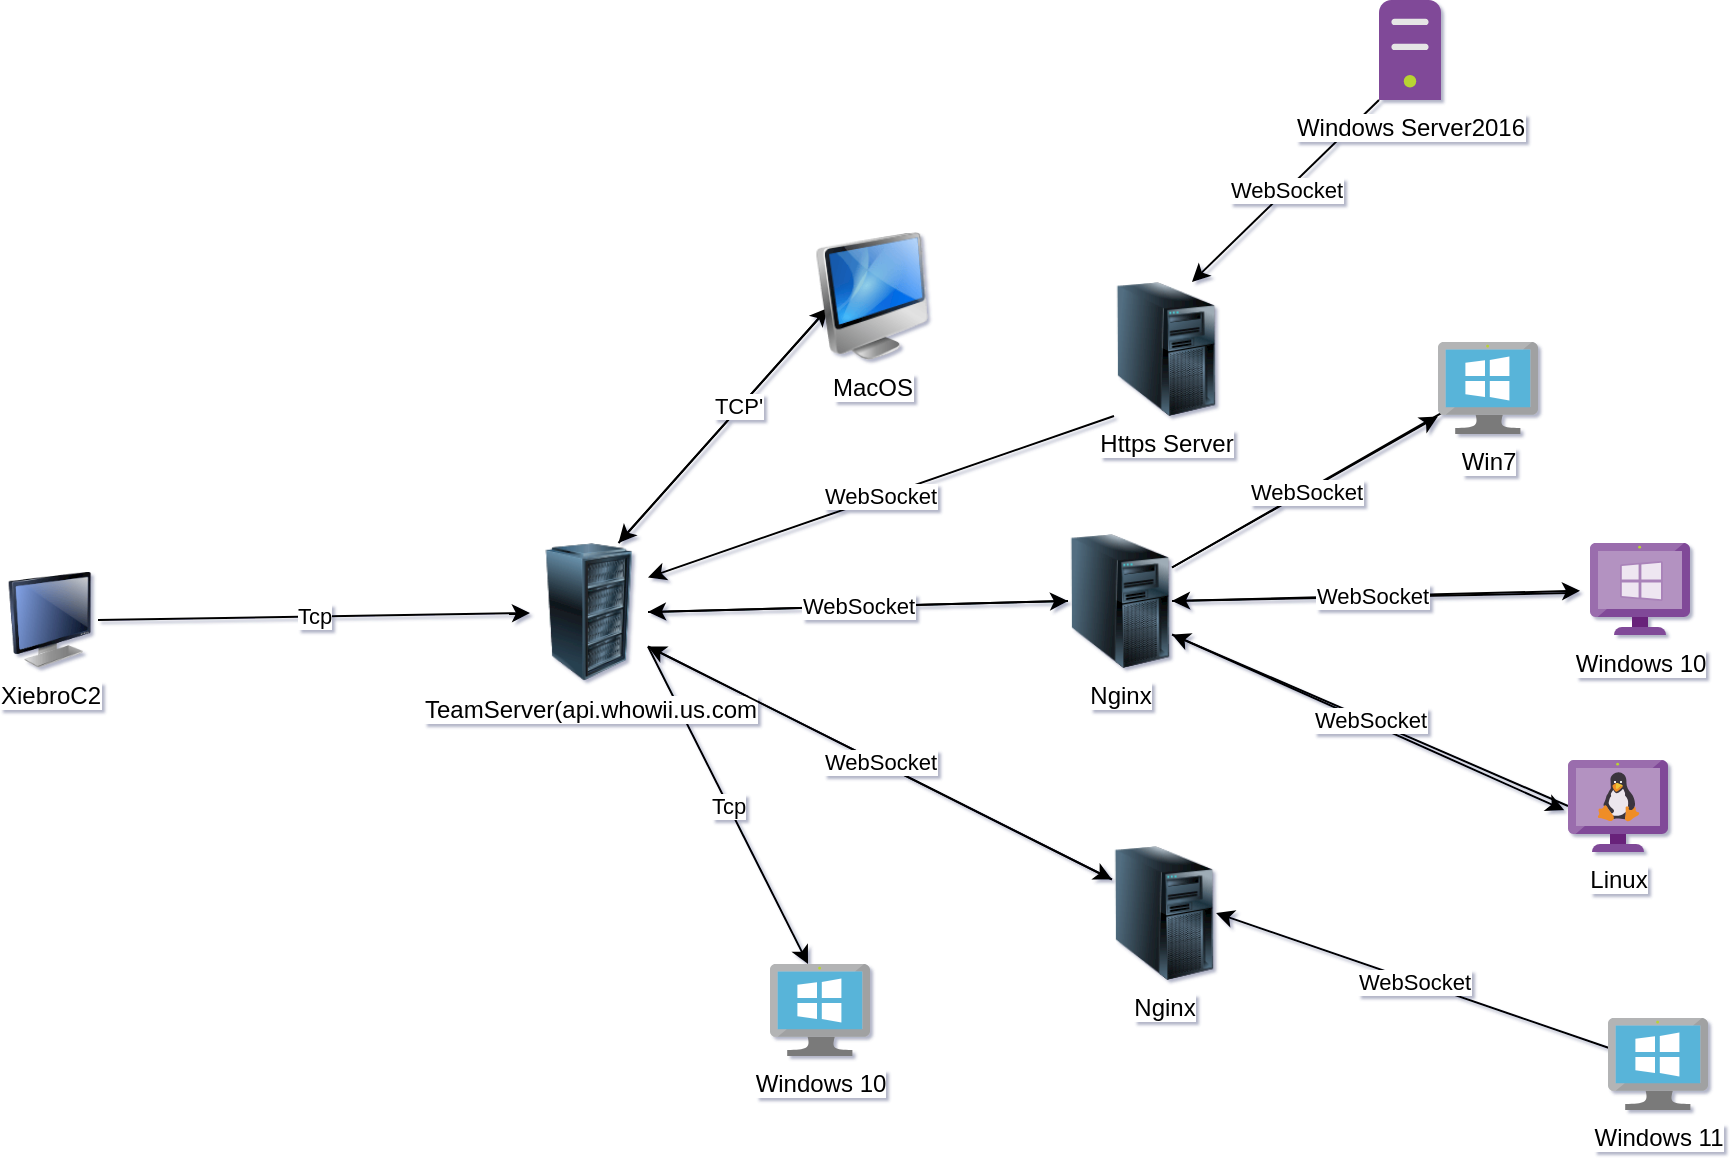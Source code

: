 <mxfile>
    <diagram id="eHtKVLYI_KQlInBDWnDv" name="第 1 页">
        <mxGraphModel dx="1584" dy="1227" grid="0" gridSize="10" guides="0" tooltips="1" connect="0" arrows="0" fold="1" page="0" pageScale="1" pageWidth="827" pageHeight="1169" background="none" math="0" shadow="1">
            <root>
                <mxCell id="0"/>
                <mxCell id="1" parent="0"/>
                <mxCell id="17" value="" style="edgeStyle=none;html=1;exitX=0;exitY=0.5;exitDx=0;exitDy=0;entryX=1;entryY=0.5;entryDx=0;entryDy=0;align=center;" parent="1" source="4" target="7" edge="1">
                    <mxGeometry relative="1" as="geometry"/>
                </mxCell>
                <mxCell id="65" style="edgeStyle=none;html=1;exitX=1;exitY=0.5;exitDx=0;exitDy=0;align=center;" parent="1" source="4" edge="1">
                    <mxGeometry relative="1" as="geometry">
                        <mxPoint x="684.032" y="187.365" as="targetPoint"/>
                    </mxGeometry>
                </mxCell>
                <mxCell id="66" style="edgeStyle=none;html=1;exitX=1;exitY=0.25;exitDx=0;exitDy=0;entryX=0.025;entryY=0.475;entryDx=0;entryDy=0;entryPerimeter=0;align=center;" parent="1" source="4" edge="1">
                    <mxGeometry relative="1" as="geometry">
                        <mxPoint x="640.25" y="83.85" as="targetPoint"/>
                    </mxGeometry>
                </mxCell>
                <mxCell id="67" style="edgeStyle=none;html=1;exitX=1;exitY=0.75;exitDx=0;exitDy=0;entryX=-0.037;entryY=0.545;entryDx=0;entryDy=0;entryPerimeter=0;align=center;" parent="1" source="4" target="58" edge="1">
                    <mxGeometry relative="1" as="geometry"/>
                </mxCell>
                <mxCell id="70" value="WebSocket" style="edgeStyle=none;html=1;exitX=1;exitY=0.25;exitDx=0;exitDy=0;align=center;" parent="1" source="4" target="69" edge="1">
                    <mxGeometry relative="1" as="geometry"/>
                </mxCell>
                <mxCell id="4" value="Nginx" style="image;html=1;image=img/lib/clip_art/computers/Server_Tower_128x128.png;align=center;" parent="1" vertex="1">
                    <mxGeometry x="428" y="159" width="52" height="67" as="geometry"/>
                </mxCell>
                <mxCell id="9" value="Tcp" style="edgeStyle=none;html=1;exitX=1;exitY=0.5;exitDx=0;exitDy=0;align=center;" parent="1" source="5" target="7" edge="1">
                    <mxGeometry relative="1" as="geometry"/>
                </mxCell>
                <mxCell id="5" value="XiebroC2" style="image;html=1;image=img/lib/clip_art/computers/Monitor_128x128.png;align=center;" parent="1" vertex="1">
                    <mxGeometry x="-105" y="178" width="48" height="48" as="geometry"/>
                </mxCell>
                <mxCell id="39" value="WebSocket" style="edgeStyle=none;html=1;exitX=1;exitY=0.5;exitDx=0;exitDy=0;entryX=0;entryY=0.5;entryDx=0;entryDy=0;align=center;" parent="1" source="7" target="4" edge="1">
                    <mxGeometry relative="1" as="geometry"/>
                </mxCell>
                <mxCell id="40" style="edgeStyle=none;html=1;exitX=0.75;exitY=0;exitDx=0;exitDy=0;entryX=0;entryY=1;entryDx=0;entryDy=0;align=center;" parent="1" source="7" edge="1">
                    <mxGeometry relative="1" as="geometry">
                        <mxPoint x="308" y="46" as="targetPoint"/>
                    </mxGeometry>
                </mxCell>
                <mxCell id="41" value="Tcp" style="edgeStyle=none;html=1;exitX=1;exitY=0.75;exitDx=0;exitDy=0;entryX=0;entryY=0;entryDx=0;entryDy=0;align=center;" parent="1" source="7" edge="1">
                    <mxGeometry relative="1" as="geometry">
                        <mxPoint x="298" y="374" as="targetPoint"/>
                    </mxGeometry>
                </mxCell>
                <mxCell id="47" style="edgeStyle=none;html=1;exitX=1;exitY=0.75;exitDx=0;exitDy=0;entryX=0;entryY=0.25;entryDx=0;entryDy=0;align=center;" parent="1" source="7" target="43" edge="1">
                    <mxGeometry relative="1" as="geometry"/>
                </mxCell>
                <mxCell id="7" value="TeamServer(api.whowii.us.com" style="image;html=1;image=img/lib/clip_art/computers/Server_Rack_128x128.png;align=center;" parent="1" vertex="1">
                    <mxGeometry x="159" y="163.5" width="59" height="69" as="geometry"/>
                </mxCell>
                <mxCell id="13" style="edgeStyle=none;html=1;exitX=0;exitY=1;exitDx=0;exitDy=0;entryX=0.75;entryY=0;entryDx=0;entryDy=0;align=center;" parent="1" target="7" edge="1">
                    <mxGeometry relative="1" as="geometry">
                        <mxPoint x="308" y="46" as="sourcePoint"/>
                    </mxGeometry>
                </mxCell>
                <mxCell id="22" value="TCP'" style="edgeLabel;html=1;align=center;verticalAlign=middle;resizable=0;points=[];" parent="13" vertex="1" connectable="0">
                    <mxGeometry x="-0.154" y="-1" relative="1" as="geometry">
                        <mxPoint as="offset"/>
                    </mxGeometry>
                </mxCell>
                <mxCell id="14" value="WebSocket" style="edgeStyle=none;html=1;exitX=0;exitY=0.5;exitDx=0;exitDy=0;entryX=1;entryY=0.5;entryDx=0;entryDy=0;align=center;" parent="1" target="4" edge="1">
                    <mxGeometry relative="1" as="geometry">
                        <mxPoint x="679" y="188.5" as="sourcePoint"/>
                    </mxGeometry>
                </mxCell>
                <mxCell id="53" value="WebSocket" style="edgeStyle=none;html=1;exitX=0;exitY=0.25;exitDx=0;exitDy=0;entryX=1;entryY=0.5;entryDx=0;entryDy=0;align=center;" parent="1" target="43" edge="1">
                    <mxGeometry relative="1" as="geometry">
                        <mxPoint x="700" y="416.5" as="sourcePoint"/>
                    </mxGeometry>
                </mxCell>
                <mxCell id="45" value="WebSocket" style="edgeStyle=none;html=1;exitX=0;exitY=1;exitDx=0;exitDy=0;entryX=1;entryY=0.25;entryDx=0;entryDy=0;align=center;" parent="1" source="42" target="7" edge="1">
                    <mxGeometry relative="1" as="geometry"/>
                </mxCell>
                <mxCell id="42" value="Https Server" style="image;html=1;image=img/lib/clip_art/computers/Server_Tower_128x128.png;align=center;" parent="1" vertex="1">
                    <mxGeometry x="451" y="33" width="52" height="67" as="geometry"/>
                </mxCell>
                <mxCell id="46" value="WebSocket" style="edgeStyle=none;html=1;exitX=0;exitY=0.25;exitDx=0;exitDy=0;entryX=1;entryY=0.75;entryDx=0;entryDy=0;align=center;" parent="1" source="43" target="7" edge="1">
                    <mxGeometry relative="1" as="geometry"/>
                </mxCell>
                <mxCell id="43" value="Nginx" style="image;html=1;image=img/lib/clip_art/computers/Server_Tower_128x128.png;align=center;" parent="1" vertex="1">
                    <mxGeometry x="450" y="315" width="52" height="67" as="geometry"/>
                </mxCell>
                <mxCell id="54" value="WebSocket" style="edgeStyle=none;html=1;exitX=0;exitY=1;exitDx=0;exitDy=0;entryX=0.75;entryY=0;entryDx=0;entryDy=0;align=center;" parent="1" source="62" target="42" edge="1">
                    <mxGeometry relative="1" as="geometry">
                        <mxPoint x="599" y="-83" as="sourcePoint"/>
                    </mxGeometry>
                </mxCell>
                <mxCell id="51" value="WebSocket" style="edgeStyle=none;html=1;exitX=0;exitY=0.5;exitDx=0;exitDy=0;entryX=1;entryY=0.75;entryDx=0;entryDy=0;align=center;" parent="1" source="58" target="4" edge="1">
                    <mxGeometry relative="1" as="geometry">
                        <mxPoint x="689" y="288" as="sourcePoint"/>
                    </mxGeometry>
                </mxCell>
                <mxCell id="58" value="Linux" style="aspect=fixed;html=1;points=[];align=center;image;fontSize=12;image=img/lib/mscae/VM_Linux_Non_Azure.svg;" parent="1" vertex="1">
                    <mxGeometry x="678" y="272" width="50" height="46" as="geometry"/>
                </mxCell>
                <mxCell id="59" value="Windows 11&lt;br&gt;" style="aspect=fixed;html=1;points=[];align=center;image;fontSize=12;image=img/lib/mscae/VirtualMachineWindows.svg;" parent="1" vertex="1">
                    <mxGeometry x="698" y="401" width="50" height="46" as="geometry"/>
                </mxCell>
                <mxCell id="60" value="Windows 10" style="aspect=fixed;html=1;points=[];align=center;image;fontSize=12;image=img/lib/mscae/VM_Windows_Non_Azure.svg;" parent="1" vertex="1">
                    <mxGeometry x="689" y="163.5" width="50" height="46" as="geometry"/>
                </mxCell>
                <mxCell id="62" value="Windows Server2016" style="aspect=fixed;html=1;points=[];align=center;image;fontSize=12;image=img/lib/mscae/Non_Azure_Machine.svg;" parent="1" vertex="1">
                    <mxGeometry x="583.5" y="-108" width="31" height="50" as="geometry"/>
                </mxCell>
                <mxCell id="64" value="MacOS" style="image;html=1;image=img/lib/clip_art/computers/iMac_128x128.png;align=center;" parent="1" vertex="1">
                    <mxGeometry x="301" y="8" width="58" height="64" as="geometry"/>
                </mxCell>
                <mxCell id="68" value="Windows 10" style="aspect=fixed;html=1;points=[];align=center;image;fontSize=12;image=img/lib/mscae/VirtualMachineWindows.svg;" parent="1" vertex="1">
                    <mxGeometry x="279" y="374" width="50" height="46" as="geometry"/>
                </mxCell>
                <mxCell id="69" value="Win7" style="aspect=fixed;html=1;points=[];align=center;image;fontSize=12;image=img/lib/mscae/VirtualMachineWindows.svg;" parent="1" vertex="1">
                    <mxGeometry x="613" y="63" width="50" height="46" as="geometry"/>
                </mxCell>
            </root>
        </mxGraphModel>
    </diagram>
</mxfile>